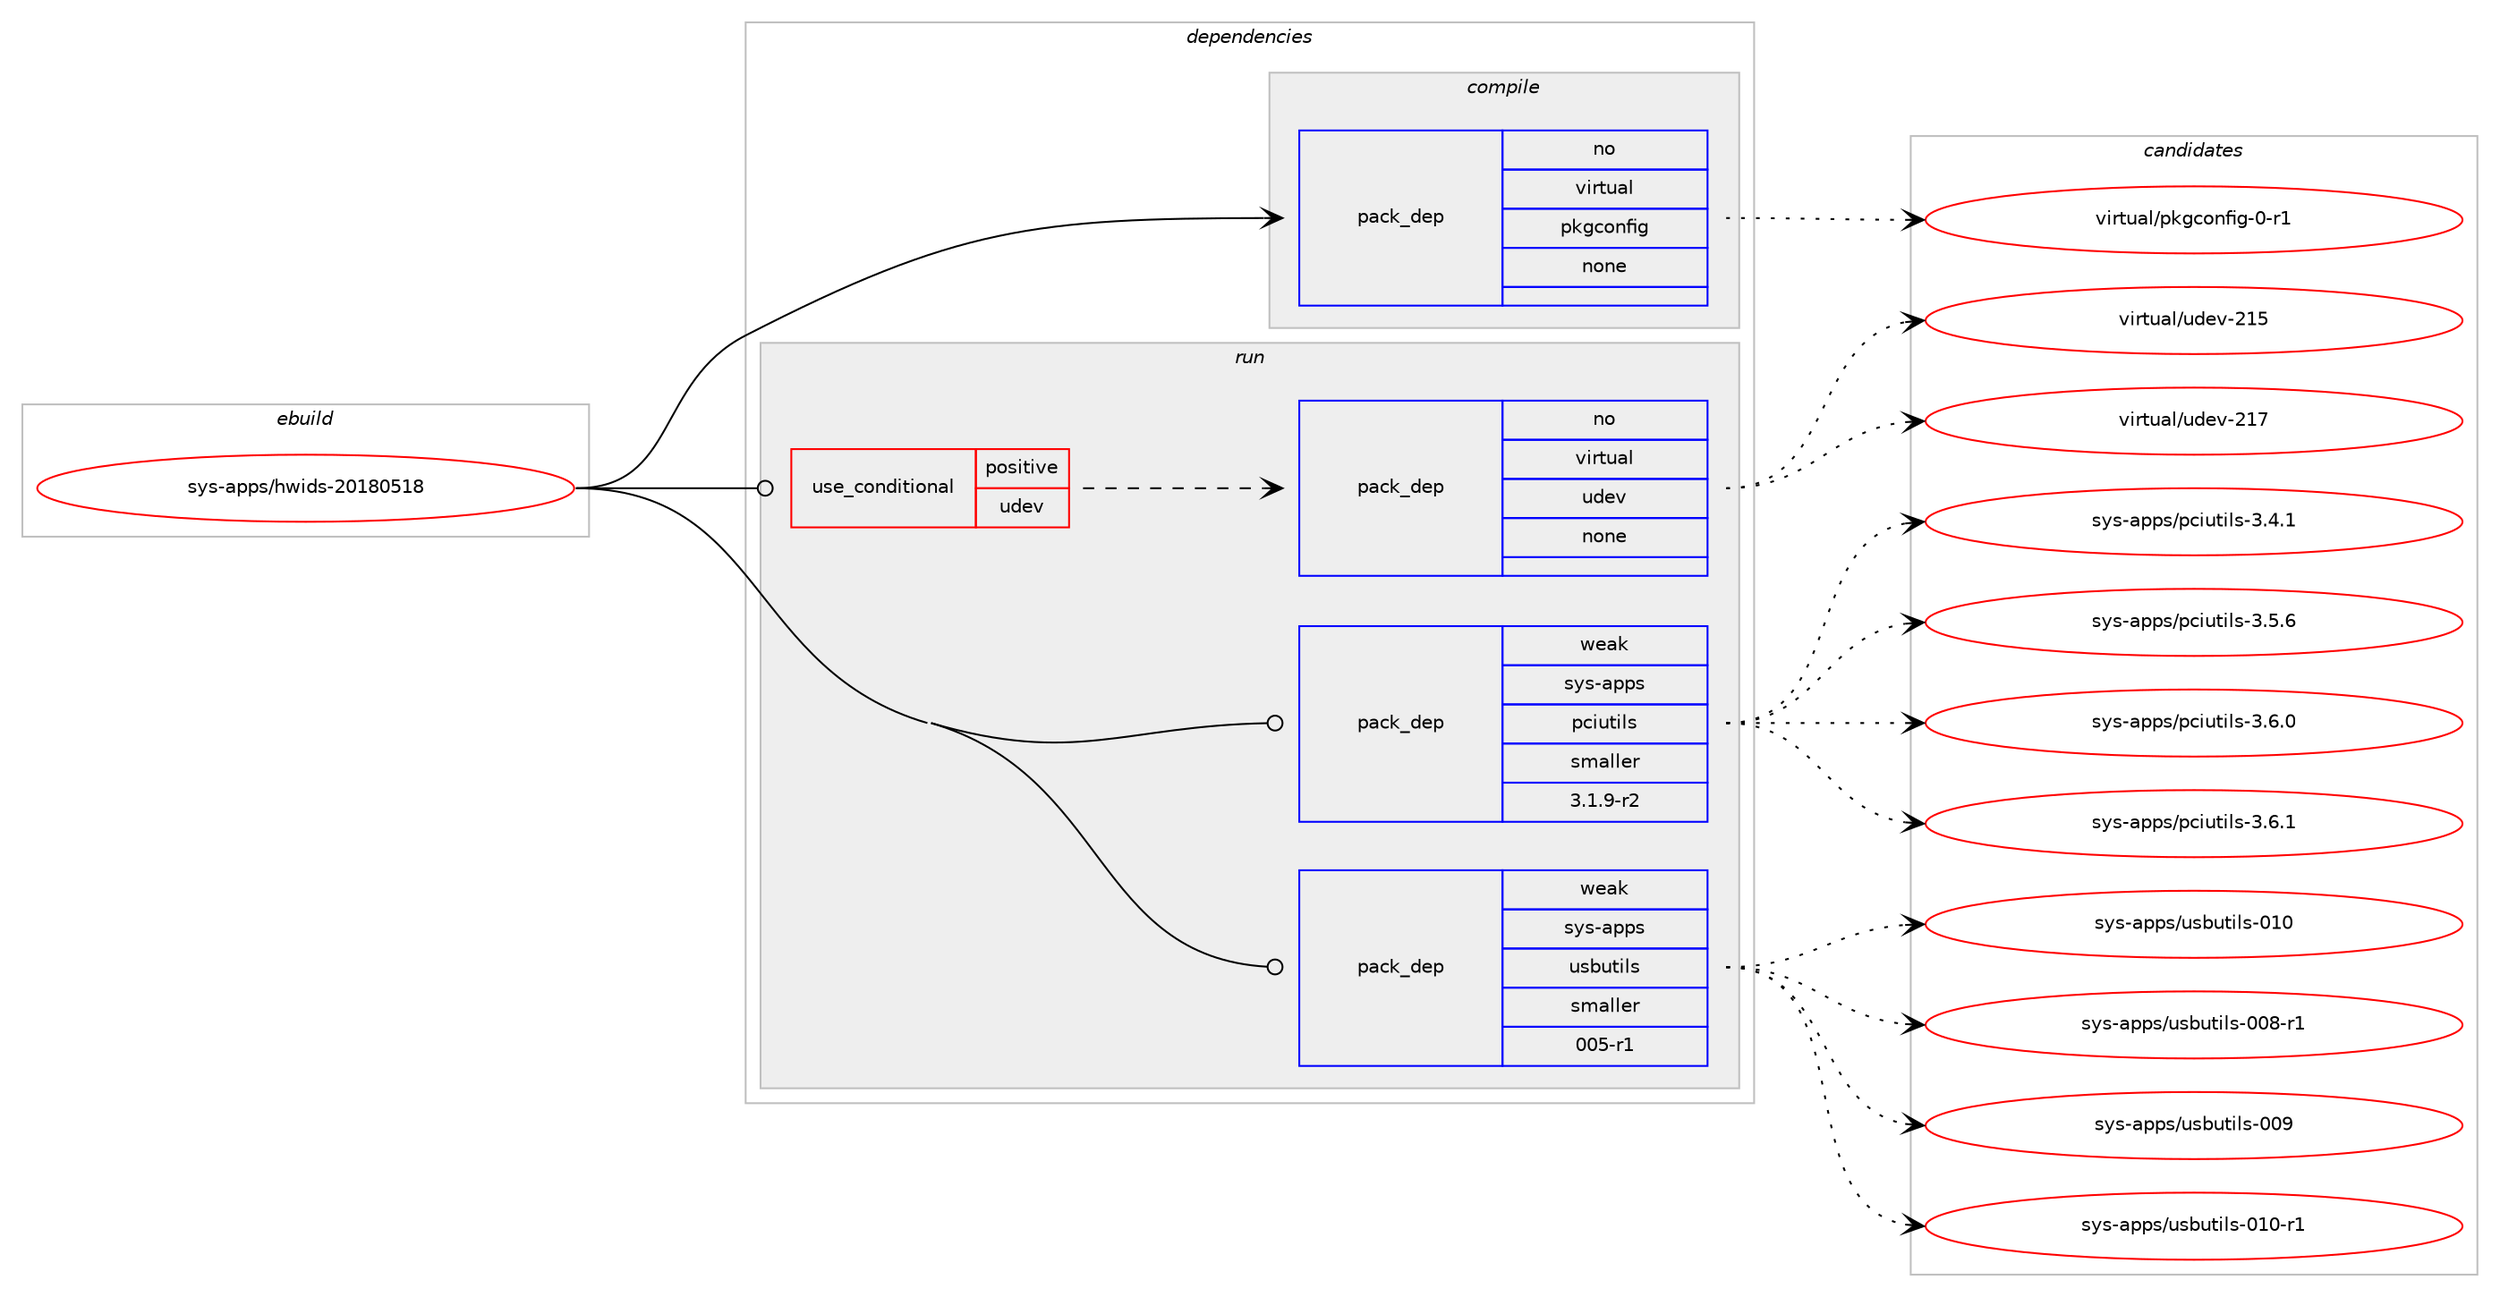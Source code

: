 digraph prolog {

# *************
# Graph options
# *************

newrank=true;
concentrate=true;
compound=true;
graph [rankdir=LR,fontname=Helvetica,fontsize=10,ranksep=1.5];#, ranksep=2.5, nodesep=0.2];
edge  [arrowhead=vee];
node  [fontname=Helvetica,fontsize=10];

# **********
# The ebuild
# **********

subgraph cluster_leftcol {
color=gray;
rank=same;
label=<<i>ebuild</i>>;
id [label="sys-apps/hwids-20180518", color=red, width=4, href="../sys-apps/hwids-20180518.svg"];
}

# ****************
# The dependencies
# ****************

subgraph cluster_midcol {
color=gray;
label=<<i>dependencies</i>>;
subgraph cluster_compile {
fillcolor="#eeeeee";
style=filled;
label=<<i>compile</i>>;
subgraph pack2691 {
dependency3305 [label=<<TABLE BORDER="0" CELLBORDER="1" CELLSPACING="0" CELLPADDING="4" WIDTH="220"><TR><TD ROWSPAN="6" CELLPADDING="30">pack_dep</TD></TR><TR><TD WIDTH="110">no</TD></TR><TR><TD>virtual</TD></TR><TR><TD>pkgconfig</TD></TR><TR><TD>none</TD></TR><TR><TD></TD></TR></TABLE>>, shape=none, color=blue];
}
id:e -> dependency3305:w [weight=20,style="solid",arrowhead="vee"];
}
subgraph cluster_compileandrun {
fillcolor="#eeeeee";
style=filled;
label=<<i>compile and run</i>>;
}
subgraph cluster_run {
fillcolor="#eeeeee";
style=filled;
label=<<i>run</i>>;
subgraph cond574 {
dependency3306 [label=<<TABLE BORDER="0" CELLBORDER="1" CELLSPACING="0" CELLPADDING="4"><TR><TD ROWSPAN="3" CELLPADDING="10">use_conditional</TD></TR><TR><TD>positive</TD></TR><TR><TD>udev</TD></TR></TABLE>>, shape=none, color=red];
subgraph pack2692 {
dependency3307 [label=<<TABLE BORDER="0" CELLBORDER="1" CELLSPACING="0" CELLPADDING="4" WIDTH="220"><TR><TD ROWSPAN="6" CELLPADDING="30">pack_dep</TD></TR><TR><TD WIDTH="110">no</TD></TR><TR><TD>virtual</TD></TR><TR><TD>udev</TD></TR><TR><TD>none</TD></TR><TR><TD></TD></TR></TABLE>>, shape=none, color=blue];
}
dependency3306:e -> dependency3307:w [weight=20,style="dashed",arrowhead="vee"];
}
id:e -> dependency3306:w [weight=20,style="solid",arrowhead="odot"];
subgraph pack2693 {
dependency3308 [label=<<TABLE BORDER="0" CELLBORDER="1" CELLSPACING="0" CELLPADDING="4" WIDTH="220"><TR><TD ROWSPAN="6" CELLPADDING="30">pack_dep</TD></TR><TR><TD WIDTH="110">weak</TD></TR><TR><TD>sys-apps</TD></TR><TR><TD>pciutils</TD></TR><TR><TD>smaller</TD></TR><TR><TD>3.1.9-r2</TD></TR></TABLE>>, shape=none, color=blue];
}
id:e -> dependency3308:w [weight=20,style="solid",arrowhead="odot"];
subgraph pack2694 {
dependency3309 [label=<<TABLE BORDER="0" CELLBORDER="1" CELLSPACING="0" CELLPADDING="4" WIDTH="220"><TR><TD ROWSPAN="6" CELLPADDING="30">pack_dep</TD></TR><TR><TD WIDTH="110">weak</TD></TR><TR><TD>sys-apps</TD></TR><TR><TD>usbutils</TD></TR><TR><TD>smaller</TD></TR><TR><TD>005-r1</TD></TR></TABLE>>, shape=none, color=blue];
}
id:e -> dependency3309:w [weight=20,style="solid",arrowhead="odot"];
}
}

# **************
# The candidates
# **************

subgraph cluster_choices {
rank=same;
color=gray;
label=<<i>candidates</i>>;

subgraph choice2691 {
color=black;
nodesep=1;
choice11810511411611797108471121071039911111010210510345484511449 [label="virtual/pkgconfig-0-r1", color=red, width=4,href="../virtual/pkgconfig-0-r1.svg"];
dependency3305:e -> choice11810511411611797108471121071039911111010210510345484511449:w [style=dotted,weight="100"];
}
subgraph choice2692 {
color=black;
nodesep=1;
choice118105114116117971084711710010111845504953 [label="virtual/udev-215", color=red, width=4,href="../virtual/udev-215.svg"];
choice118105114116117971084711710010111845504955 [label="virtual/udev-217", color=red, width=4,href="../virtual/udev-217.svg"];
dependency3307:e -> choice118105114116117971084711710010111845504953:w [style=dotted,weight="100"];
dependency3307:e -> choice118105114116117971084711710010111845504955:w [style=dotted,weight="100"];
}
subgraph choice2693 {
color=black;
nodesep=1;
choice11512111545971121121154711299105117116105108115455146524649 [label="sys-apps/pciutils-3.4.1", color=red, width=4,href="../sys-apps/pciutils-3.4.1.svg"];
choice11512111545971121121154711299105117116105108115455146534654 [label="sys-apps/pciutils-3.5.6", color=red, width=4,href="../sys-apps/pciutils-3.5.6.svg"];
choice11512111545971121121154711299105117116105108115455146544648 [label="sys-apps/pciutils-3.6.0", color=red, width=4,href="../sys-apps/pciutils-3.6.0.svg"];
choice11512111545971121121154711299105117116105108115455146544649 [label="sys-apps/pciutils-3.6.1", color=red, width=4,href="../sys-apps/pciutils-3.6.1.svg"];
dependency3308:e -> choice11512111545971121121154711299105117116105108115455146524649:w [style=dotted,weight="100"];
dependency3308:e -> choice11512111545971121121154711299105117116105108115455146534654:w [style=dotted,weight="100"];
dependency3308:e -> choice11512111545971121121154711299105117116105108115455146544648:w [style=dotted,weight="100"];
dependency3308:e -> choice11512111545971121121154711299105117116105108115455146544649:w [style=dotted,weight="100"];
}
subgraph choice2694 {
color=black;
nodesep=1;
choice1151211154597112112115471171159811711610510811545484948 [label="sys-apps/usbutils-010", color=red, width=4,href="../sys-apps/usbutils-010.svg"];
choice11512111545971121121154711711598117116105108115454848564511449 [label="sys-apps/usbutils-008-r1", color=red, width=4,href="../sys-apps/usbutils-008-r1.svg"];
choice1151211154597112112115471171159811711610510811545484857 [label="sys-apps/usbutils-009", color=red, width=4,href="../sys-apps/usbutils-009.svg"];
choice11512111545971121121154711711598117116105108115454849484511449 [label="sys-apps/usbutils-010-r1", color=red, width=4,href="../sys-apps/usbutils-010-r1.svg"];
dependency3309:e -> choice1151211154597112112115471171159811711610510811545484948:w [style=dotted,weight="100"];
dependency3309:e -> choice11512111545971121121154711711598117116105108115454848564511449:w [style=dotted,weight="100"];
dependency3309:e -> choice1151211154597112112115471171159811711610510811545484857:w [style=dotted,weight="100"];
dependency3309:e -> choice11512111545971121121154711711598117116105108115454849484511449:w [style=dotted,weight="100"];
}
}

}
